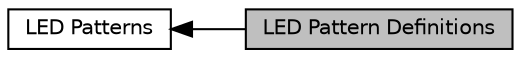 digraph "LED Pattern Definitions"
{
  edge [fontname="Helvetica",fontsize="10",labelfontname="Helvetica",labelfontsize="10"];
  node [fontname="Helvetica",fontsize="10",shape=record];
  rankdir=LR;
  Node0 [label="LED Pattern Definitions",height=0.2,width=0.4,color="black", fillcolor="grey75", style="filled", fontcolor="black"];
  Node1 [label="LED Patterns",height=0.2,width=0.4,color="black", fillcolor="white", style="filled",URL="$group___s_d___l_e_d___pattern.html",tooltip="Patterns for LEDs. "];
  Node1->Node0 [shape=plaintext, dir="back", style="solid"];
}
